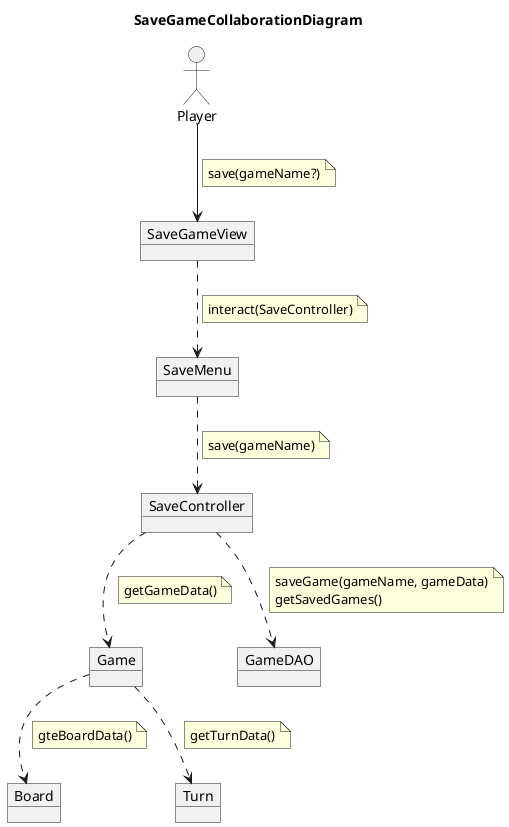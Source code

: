 @startuml SaveGameCollaborationDiagram
title SaveGameCollaborationDiagram
allow_mixing

actor Player
object SaveController

object Board
object Game
object Turn
object SaveGameView
object SaveMenu
object GameDAO

Player --> SaveGameView
note on link
    save(gameName?)
end note
SaveGameView ..> SaveMenu
note on link
    interact(SaveController)
end note

SaveMenu ..> SaveController
note on link
    save(gameName)
end note

SaveController ..> GameDAO
note on link
    saveGame(gameName, gameData)
    getSavedGames()
end note
SaveController ..> Game
note on link
    getGameData()
end note
Game ..> Turn
note on link
    getTurnData()
end note
Game ..> Board
note on link
    gteBoardData()
end note

@enduml